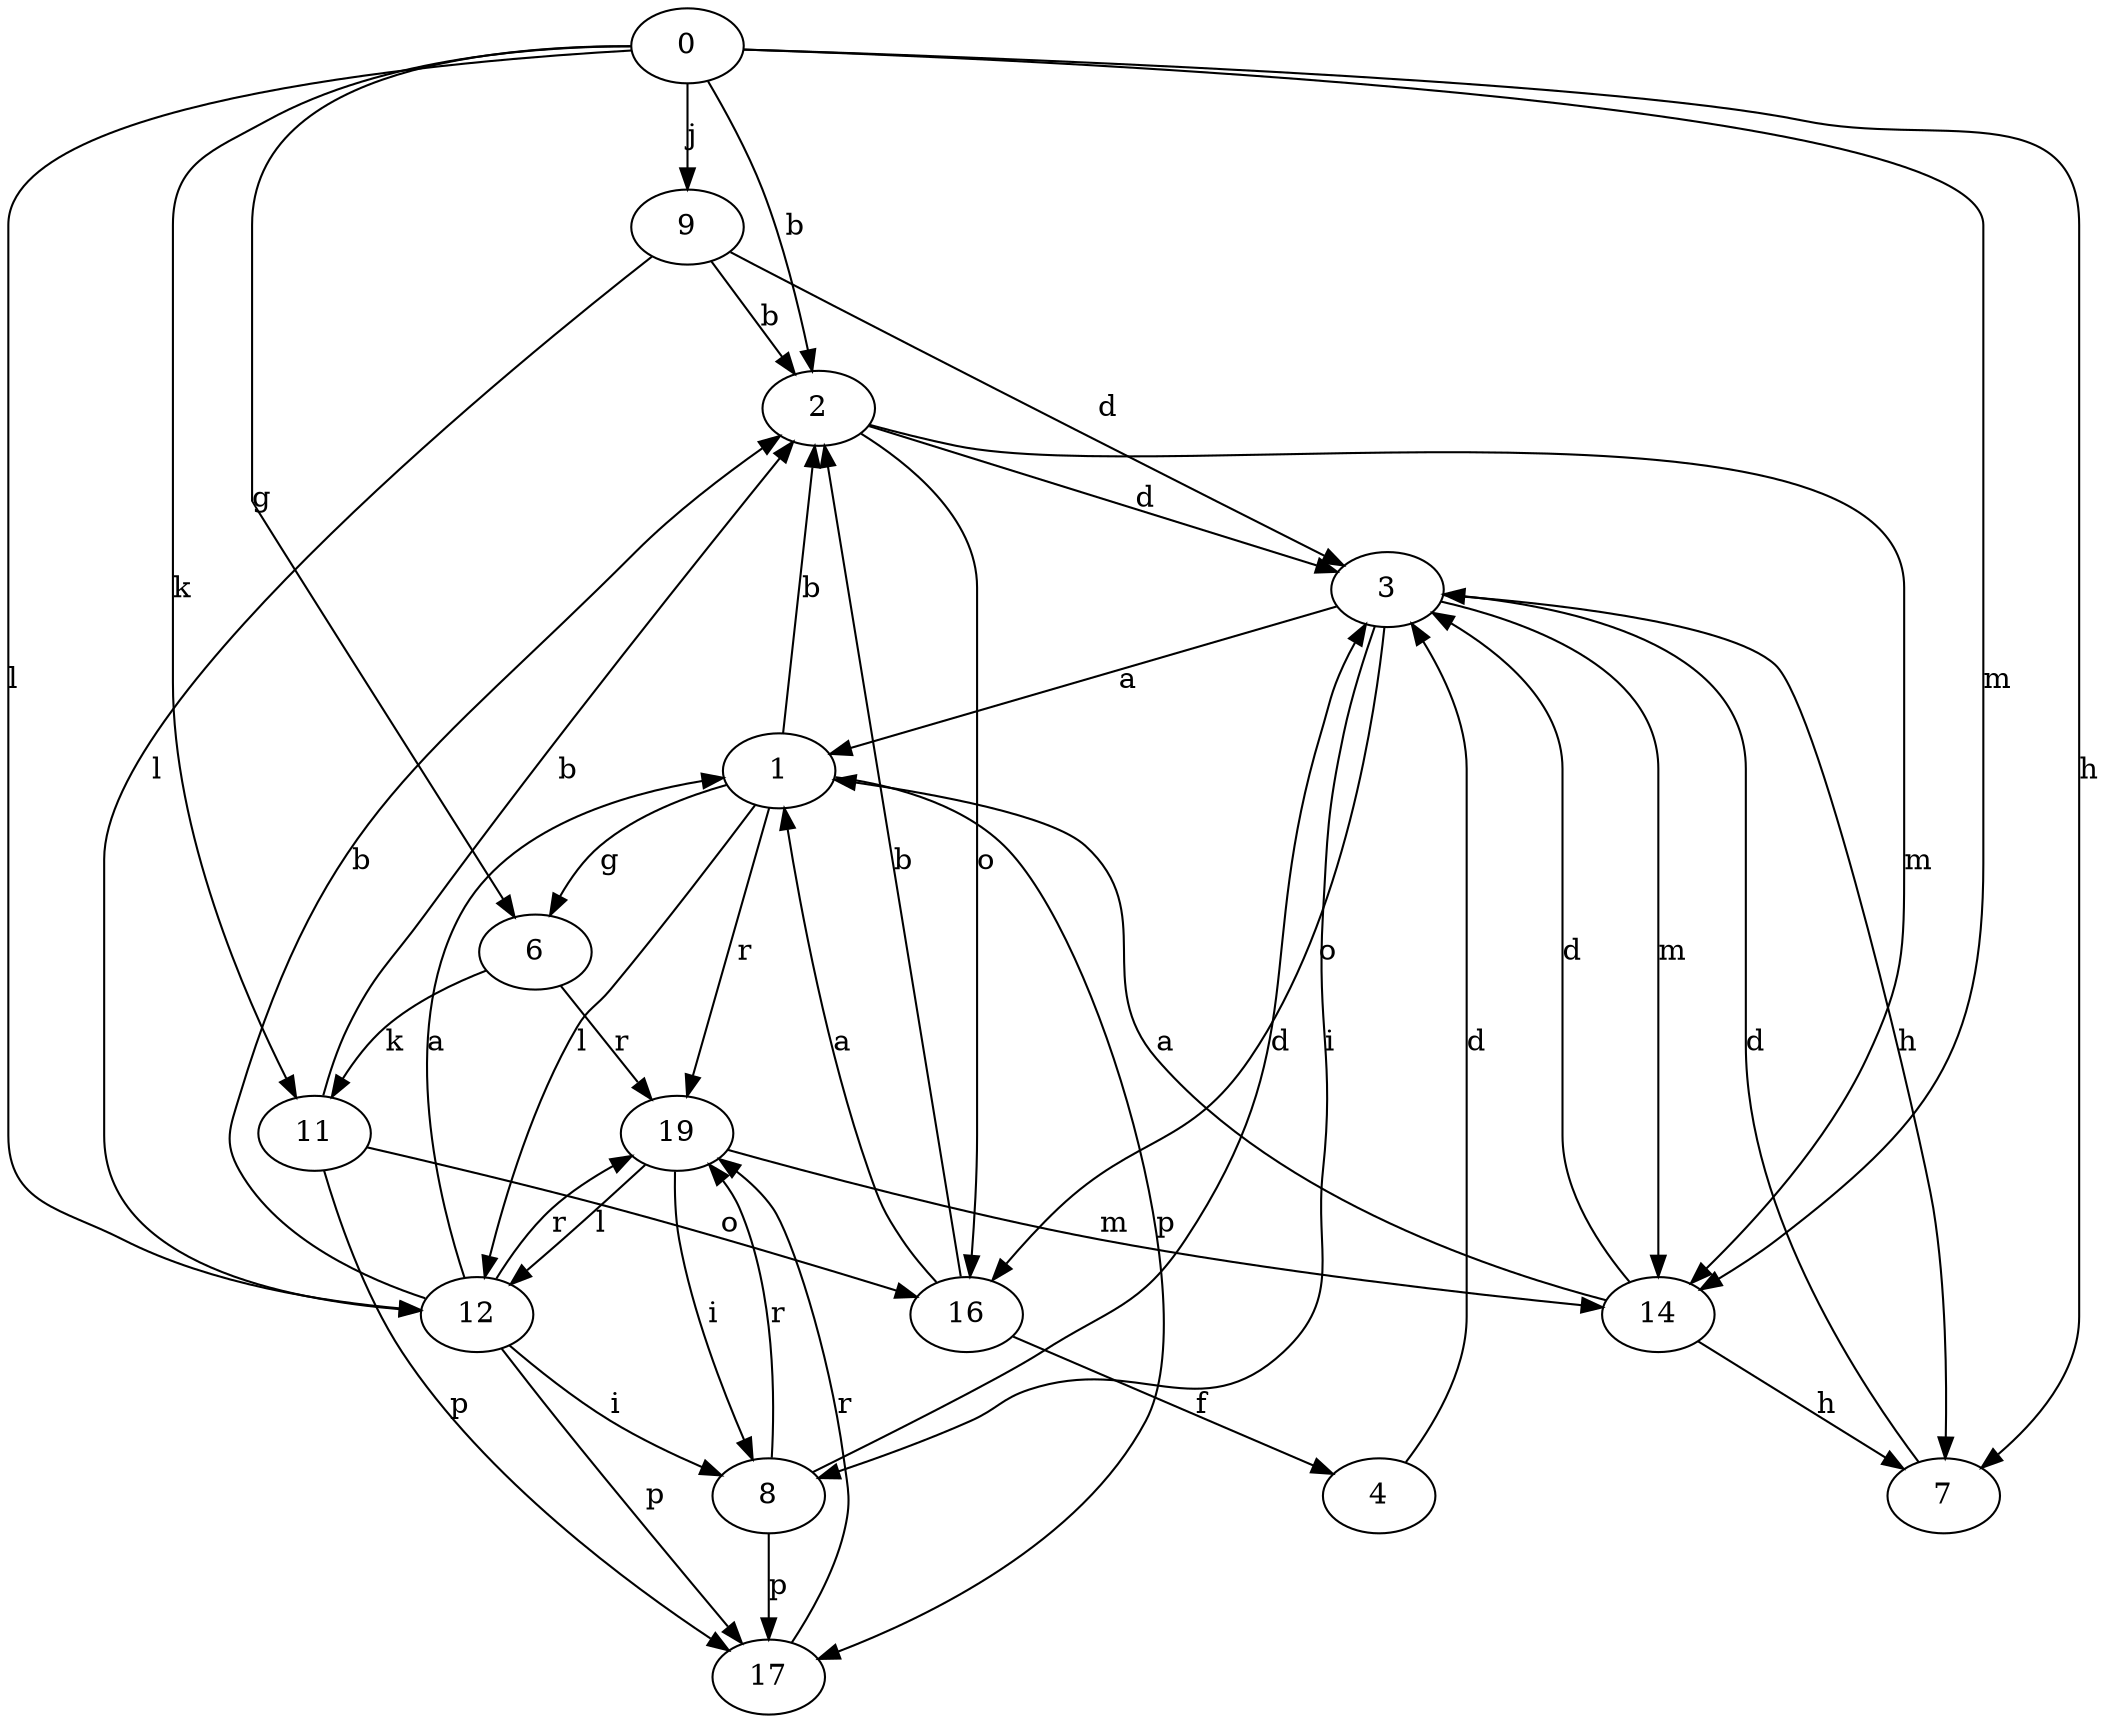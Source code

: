 strict digraph  {
0;
1;
2;
3;
4;
6;
7;
8;
9;
11;
12;
14;
16;
17;
19;
0 -> 2  [label=b];
0 -> 6  [label=g];
0 -> 7  [label=h];
0 -> 9  [label=j];
0 -> 11  [label=k];
0 -> 12  [label=l];
0 -> 14  [label=m];
1 -> 2  [label=b];
1 -> 6  [label=g];
1 -> 12  [label=l];
1 -> 17  [label=p];
1 -> 19  [label=r];
2 -> 3  [label=d];
2 -> 14  [label=m];
2 -> 16  [label=o];
3 -> 1  [label=a];
3 -> 7  [label=h];
3 -> 8  [label=i];
3 -> 14  [label=m];
3 -> 16  [label=o];
4 -> 3  [label=d];
6 -> 11  [label=k];
6 -> 19  [label=r];
7 -> 3  [label=d];
8 -> 3  [label=d];
8 -> 17  [label=p];
8 -> 19  [label=r];
9 -> 2  [label=b];
9 -> 3  [label=d];
9 -> 12  [label=l];
11 -> 2  [label=b];
11 -> 16  [label=o];
11 -> 17  [label=p];
12 -> 1  [label=a];
12 -> 2  [label=b];
12 -> 8  [label=i];
12 -> 17  [label=p];
12 -> 19  [label=r];
14 -> 1  [label=a];
14 -> 3  [label=d];
14 -> 7  [label=h];
16 -> 1  [label=a];
16 -> 2  [label=b];
16 -> 4  [label=f];
17 -> 19  [label=r];
19 -> 8  [label=i];
19 -> 12  [label=l];
19 -> 14  [label=m];
}
